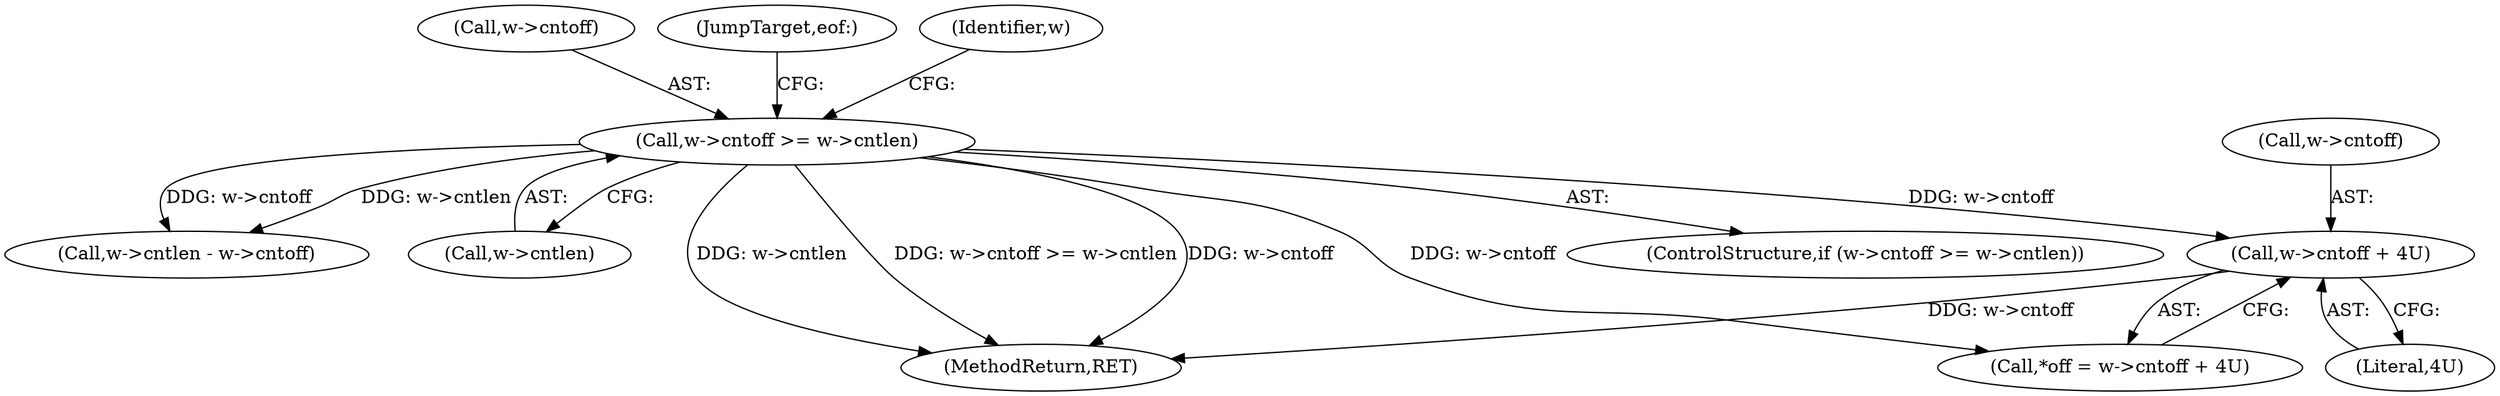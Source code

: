 digraph "0_libarchive_9c84b7426660c09c18cc349f6d70b5f8168b5680@pointer" {
"1000141" [label="(Call,w->cntoff + 4U)"];
"1000121" [label="(Call,w->cntoff >= w->cntlen)"];
"1000122" [label="(Call,w->cntoff)"];
"1000129" [label="(JumpTarget,eof:)"];
"1000201" [label="(Call,w->cntlen - w->cntoff)"];
"1000145" [label="(Literal,4U)"];
"1000138" [label="(Call,*off = w->cntoff + 4U)"];
"1000125" [label="(Call,w->cntlen)"];
"1000142" [label="(Call,w->cntoff)"];
"1000121" [label="(Call,w->cntoff >= w->cntlen)"];
"1000246" [label="(MethodReturn,RET)"];
"1000141" [label="(Call,w->cntoff + 4U)"];
"1000120" [label="(ControlStructure,if (w->cntoff >= w->cntlen))"];
"1000155" [label="(Identifier,w)"];
"1000141" -> "1000138"  [label="AST: "];
"1000141" -> "1000145"  [label="CFG: "];
"1000142" -> "1000141"  [label="AST: "];
"1000145" -> "1000141"  [label="AST: "];
"1000138" -> "1000141"  [label="CFG: "];
"1000141" -> "1000246"  [label="DDG: w->cntoff"];
"1000121" -> "1000141"  [label="DDG: w->cntoff"];
"1000121" -> "1000120"  [label="AST: "];
"1000121" -> "1000125"  [label="CFG: "];
"1000122" -> "1000121"  [label="AST: "];
"1000125" -> "1000121"  [label="AST: "];
"1000129" -> "1000121"  [label="CFG: "];
"1000155" -> "1000121"  [label="CFG: "];
"1000121" -> "1000246"  [label="DDG: w->cntlen"];
"1000121" -> "1000246"  [label="DDG: w->cntoff >= w->cntlen"];
"1000121" -> "1000246"  [label="DDG: w->cntoff"];
"1000121" -> "1000138"  [label="DDG: w->cntoff"];
"1000121" -> "1000201"  [label="DDG: w->cntlen"];
"1000121" -> "1000201"  [label="DDG: w->cntoff"];
}

